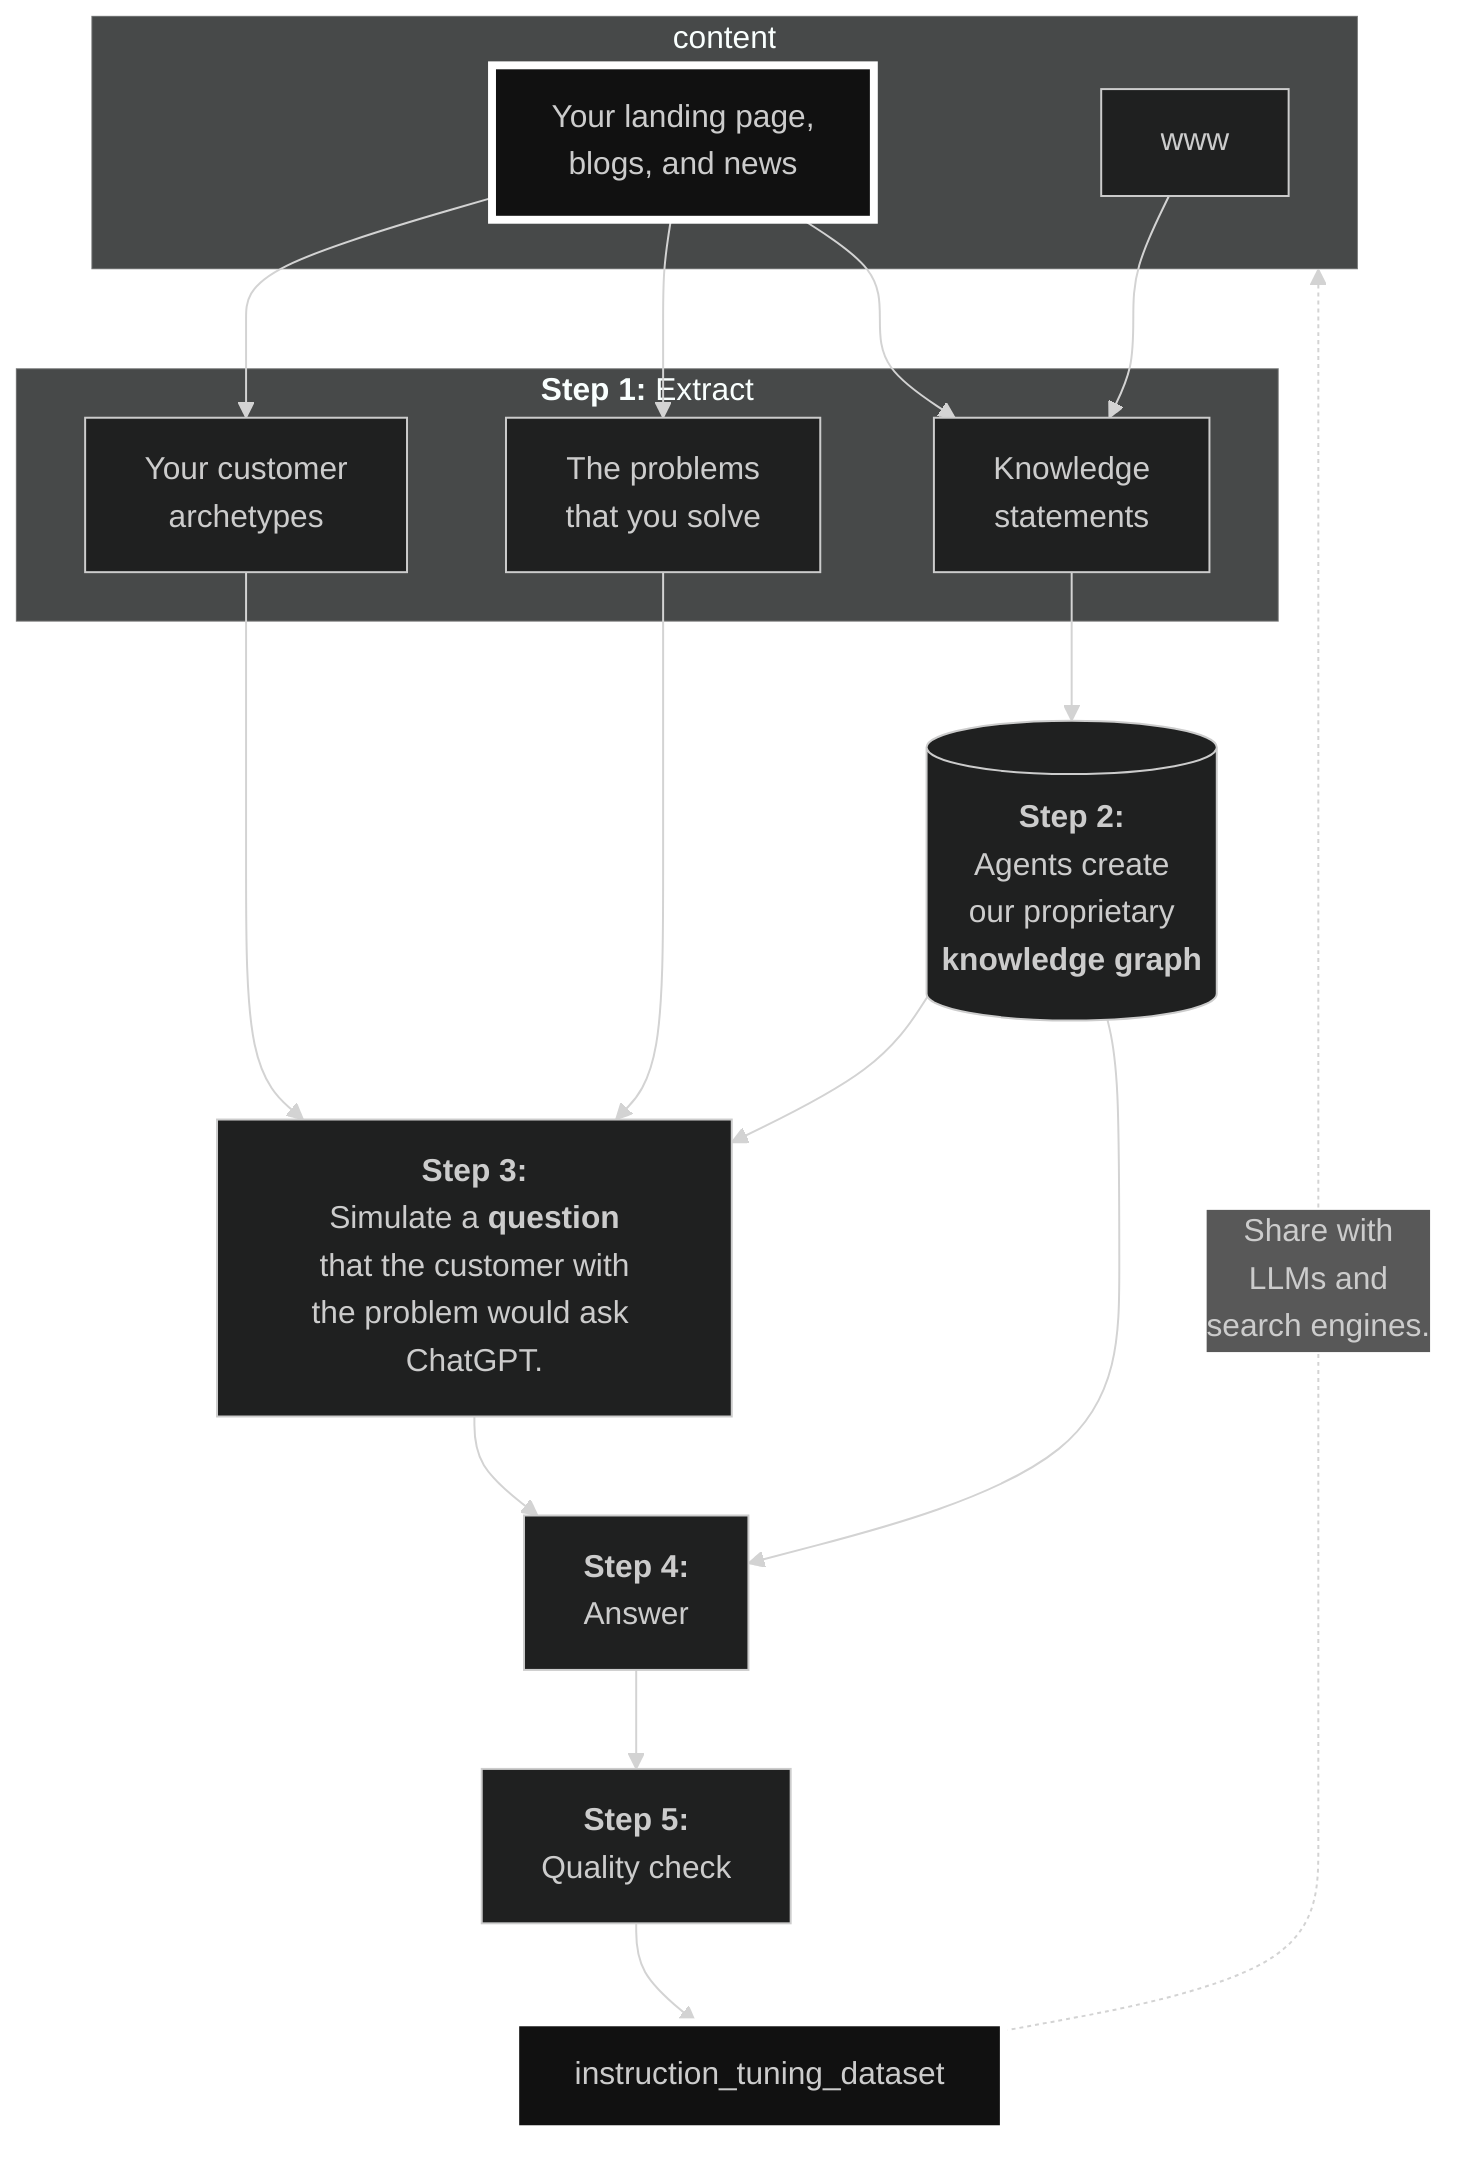 %%{init: {'theme':'dark', 'themeVariables': {'background': '#212121'}}}%%
graph TD

subgraph content
ai_landing_page["Your landing page,<br/>blogs, and news"]
www
end

subgraph extract["<b>Step 1:</b> Extract"]
customer_archetypes["Your customer<br/>archetypes"]
problems["The problems<br/>that you solve"]
knowledge["Knowledge<br/>statements"]
end

simulated_user_question["<b>Step 3:</b><br/>Simulate a <b>question</b><br/>that the customer with<br/>the problem would ask ChatGPT."]
answer["<b>Step 4:</b><br/>Answer"]
quality_check["<b>Step 5:</b><br/>Quality check"]

ai_landing_page --> customer_archetypes
ai_landing_page --> problems
ai_landing_page --> knowledge
knowledge -->knowledge_graph[("<b>Step 2:</b><br/>Agents create<br/>our proprietary<br/><b>knowledge graph</b>")]
www --> knowledge
customer_archetypes --> simulated_user_question
problems --> simulated_user_question
knowledge_graph --> simulated_user_question
simulated_user_question --> answer
knowledge_graph --> answer
answer --> quality_check
quality_check --> instruction_tuning_dataset
instruction_tuning_dataset -.-> |"Share with<br/>LLMs and <br/>search engines."| content


style ai_landing_page stroke:#ffffff,stroke-width:4px,fill:#111111
style instruction_tuning_dataset stroke:#ffffff,stroke-width:4px,fill:#111111